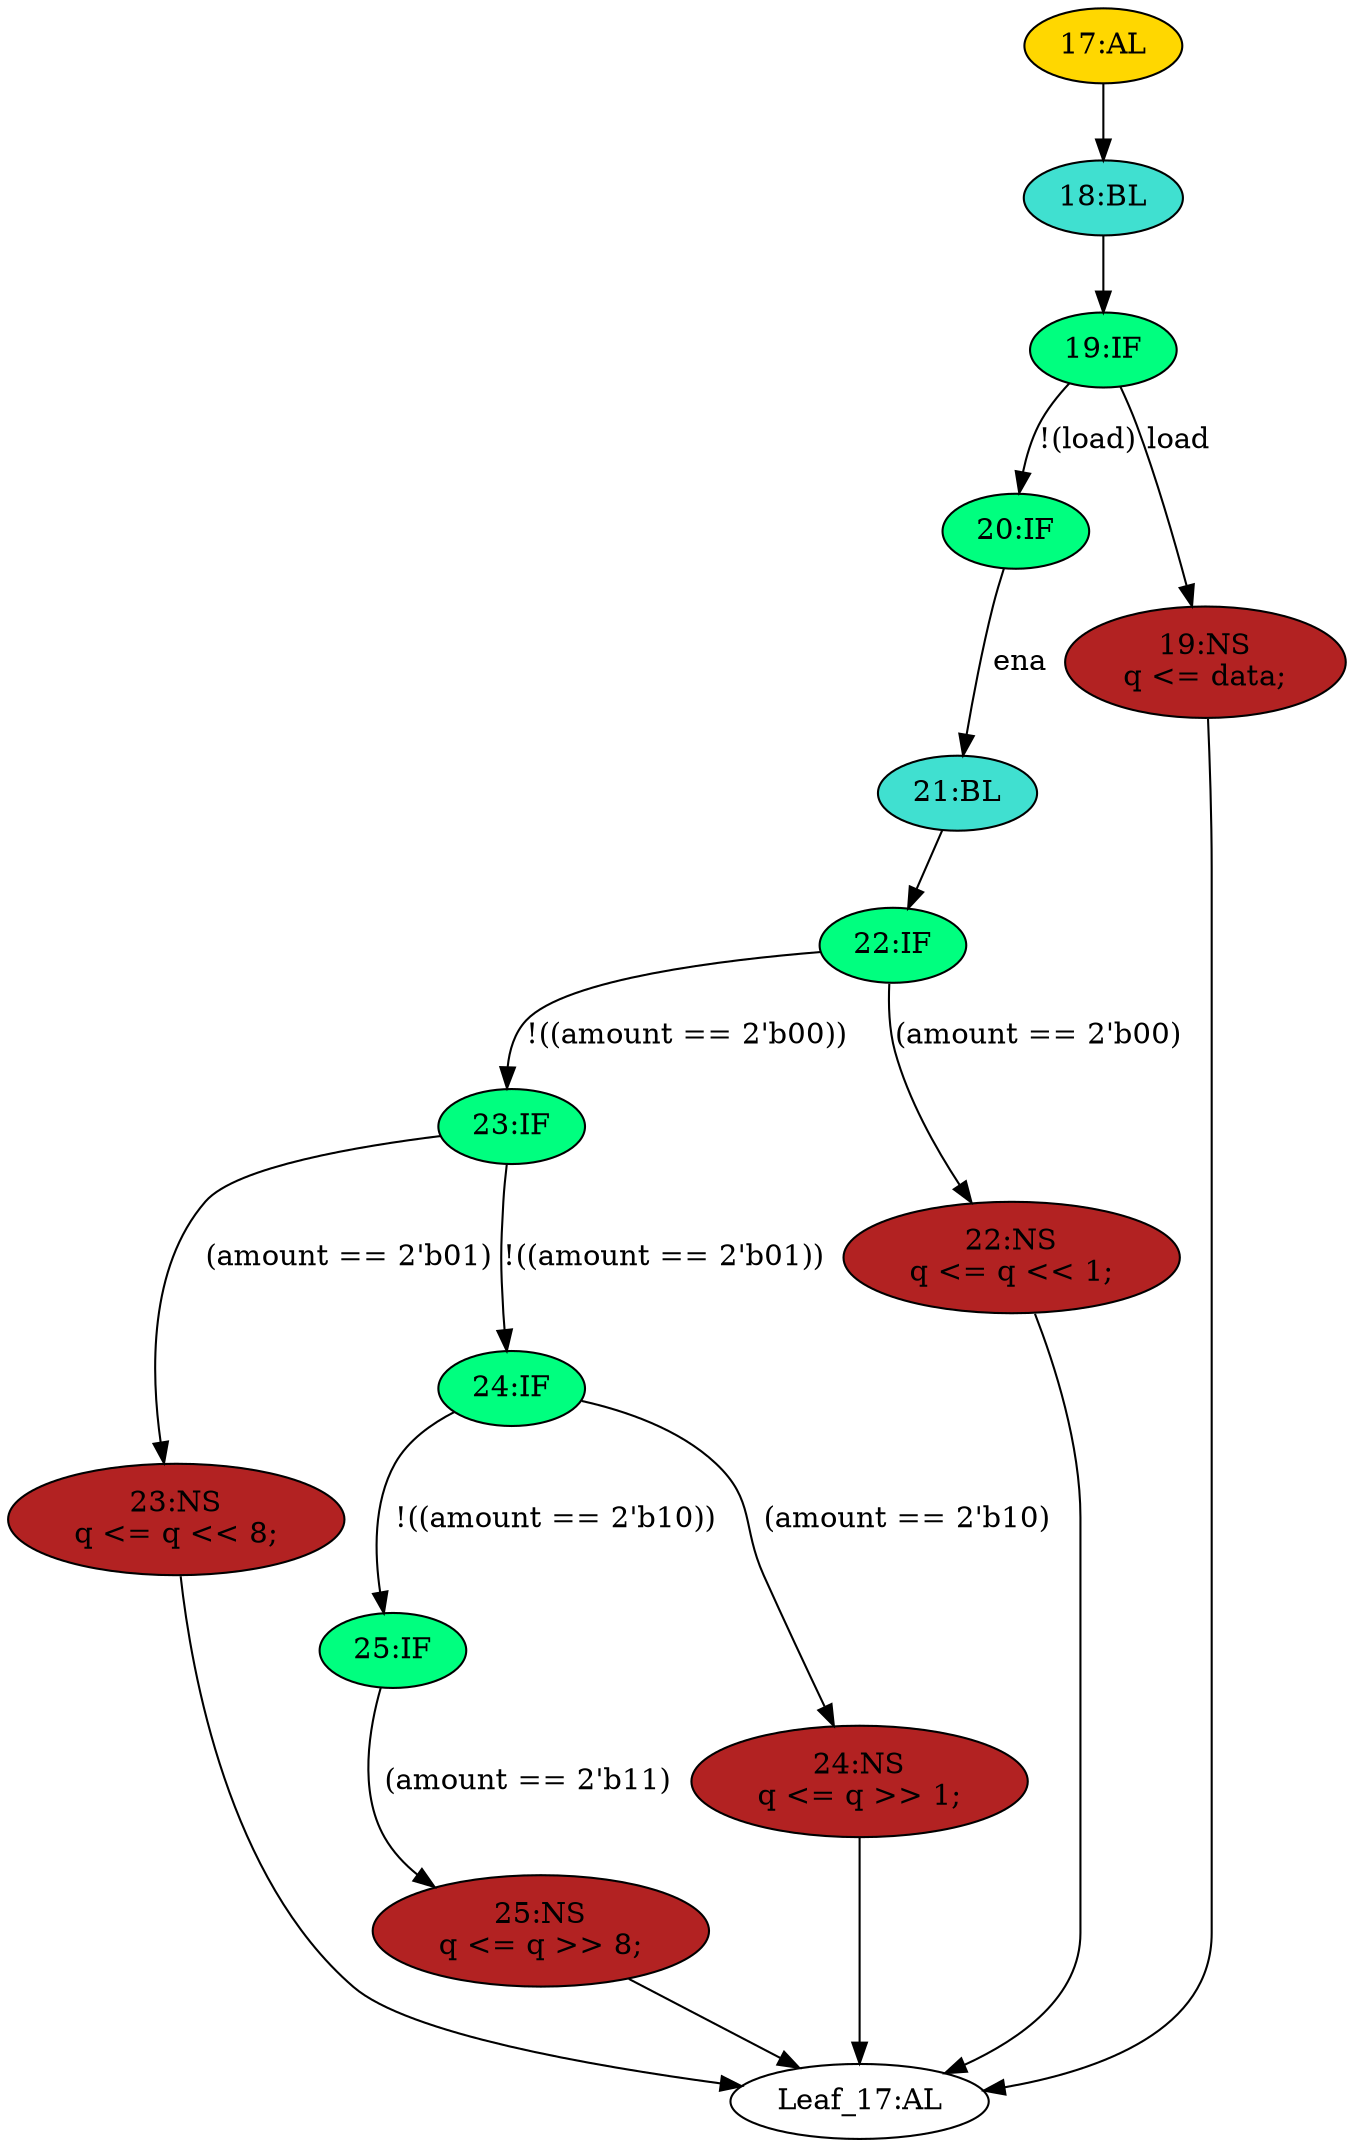 strict digraph "" {
	node [label="\N"];
	"17:AL"	[ast="<pyverilog.vparser.ast.Always object at 0x7f3b7dcb8850>",
		clk_sens=True,
		fillcolor=gold,
		label="17:AL",
		sens="['clk']",
		statements="[]",
		style=filled,
		typ=Always,
		use_var="['load', 'ena', 'amount', 'data', 'q']"];
	"18:BL"	[ast="<pyverilog.vparser.ast.Block object at 0x7f3b7dcb8a10>",
		fillcolor=turquoise,
		label="18:BL",
		statements="[]",
		style=filled,
		typ=Block];
	"17:AL" -> "18:BL"	[cond="[]",
		lineno=None];
	"23:IF"	[ast="<pyverilog.vparser.ast.IfStatement object at 0x7f3b7dcb8bd0>",
		fillcolor=springgreen,
		label="23:IF",
		statements="[]",
		style=filled,
		typ=IfStatement];
	"23:NS"	[ast="<pyverilog.vparser.ast.NonblockingSubstitution object at 0x7f3b7dca8210>",
		fillcolor=firebrick,
		label="23:NS
q <= q << 8;",
		statements="[<pyverilog.vparser.ast.NonblockingSubstitution object at 0x7f3b7dca8210>]",
		style=filled,
		typ=NonblockingSubstitution];
	"23:IF" -> "23:NS"	[cond="['amount']",
		label="(amount == 2'b01)",
		lineno=23];
	"24:IF"	[ast="<pyverilog.vparser.ast.IfStatement object at 0x7f3b7dcb8c10>",
		fillcolor=springgreen,
		label="24:IF",
		statements="[]",
		style=filled,
		typ=IfStatement];
	"23:IF" -> "24:IF"	[cond="['amount']",
		label="!((amount == 2'b01))",
		lineno=23];
	"22:IF"	[ast="<pyverilog.vparser.ast.IfStatement object at 0x7f3b7dcb8b90>",
		fillcolor=springgreen,
		label="22:IF",
		statements="[]",
		style=filled,
		typ=IfStatement];
	"22:IF" -> "23:IF"	[cond="['amount']",
		label="!((amount == 2'b00))",
		lineno=22];
	"22:NS"	[ast="<pyverilog.vparser.ast.NonblockingSubstitution object at 0x7f3b7dca8490>",
		fillcolor=firebrick,
		label="22:NS
q <= q << 1;",
		statements="[<pyverilog.vparser.ast.NonblockingSubstitution object at 0x7f3b7dca8490>]",
		style=filled,
		typ=NonblockingSubstitution];
	"22:IF" -> "22:NS"	[cond="['amount']",
		label="(amount == 2'b00)",
		lineno=22];
	"21:BL"	[ast="<pyverilog.vparser.ast.Block object at 0x7f3b7dcb8b50>",
		fillcolor=turquoise,
		label="21:BL",
		statements="[]",
		style=filled,
		typ=Block];
	"21:BL" -> "22:IF"	[cond="[]",
		lineno=None];
	"Leaf_17:AL"	[def_var="['q']",
		label="Leaf_17:AL"];
	"23:NS" -> "Leaf_17:AL"	[cond="[]",
		lineno=None];
	"25:IF"	[ast="<pyverilog.vparser.ast.IfStatement object at 0x7f3b7dcb8c50>",
		fillcolor=springgreen,
		label="25:IF",
		statements="[]",
		style=filled,
		typ=IfStatement];
	"25:NS"	[ast="<pyverilog.vparser.ast.NonblockingSubstitution object at 0x7f3b7dcb8c90>",
		fillcolor=firebrick,
		label="25:NS
q <= q >> 8;",
		statements="[<pyverilog.vparser.ast.NonblockingSubstitution object at 0x7f3b7dcb8c90>]",
		style=filled,
		typ=NonblockingSubstitution];
	"25:IF" -> "25:NS"	[cond="['amount']",
		label="(amount == 2'b11)",
		lineno=25];
	"19:IF"	[ast="<pyverilog.vparser.ast.IfStatement object at 0x7f3b7dcb8a50>",
		fillcolor=springgreen,
		label="19:IF",
		statements="[]",
		style=filled,
		typ=IfStatement];
	"20:IF"	[ast="<pyverilog.vparser.ast.IfStatement object at 0x7f3b7dcb8ad0>",
		fillcolor=springgreen,
		label="20:IF",
		statements="[]",
		style=filled,
		typ=IfStatement];
	"19:IF" -> "20:IF"	[cond="['load']",
		label="!(load)",
		lineno=19];
	"19:NS"	[ast="<pyverilog.vparser.ast.NonblockingSubstitution object at 0x7f3b7dca8750>",
		fillcolor=firebrick,
		label="19:NS
q <= data;",
		statements="[<pyverilog.vparser.ast.NonblockingSubstitution object at 0x7f3b7dca8750>]",
		style=filled,
		typ=NonblockingSubstitution];
	"19:IF" -> "19:NS"	[cond="['load']",
		label=load,
		lineno=19];
	"18:BL" -> "19:IF"	[cond="[]",
		lineno=None];
	"20:IF" -> "21:BL"	[cond="['ena']",
		label=ena,
		lineno=20];
	"19:NS" -> "Leaf_17:AL"	[cond="[]",
		lineno=None];
	"22:NS" -> "Leaf_17:AL"	[cond="[]",
		lineno=None];
	"25:NS" -> "Leaf_17:AL"	[cond="[]",
		lineno=None];
	"24:IF" -> "25:IF"	[cond="['amount']",
		label="!((amount == 2'b10))",
		lineno=24];
	"24:NS"	[ast="<pyverilog.vparser.ast.NonblockingSubstitution object at 0x7f3b7dcb8f50>",
		fillcolor=firebrick,
		label="24:NS
q <= q >> 1;",
		statements="[<pyverilog.vparser.ast.NonblockingSubstitution object at 0x7f3b7dcb8f50>]",
		style=filled,
		typ=NonblockingSubstitution];
	"24:IF" -> "24:NS"	[cond="['amount']",
		label="(amount == 2'b10)",
		lineno=24];
	"24:NS" -> "Leaf_17:AL"	[cond="[]",
		lineno=None];
}
